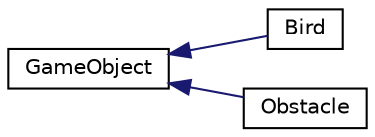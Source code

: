 digraph "Graphical Class Hierarchy"
{
 // LATEX_PDF_SIZE
  edge [fontname="Helvetica",fontsize="10",labelfontname="Helvetica",labelfontsize="10"];
  node [fontname="Helvetica",fontsize="10",shape=record];
  rankdir="LR";
  Node0 [label="GameObject",height=0.2,width=0.4,color="black", fillcolor="white", style="filled",URL="$classGameObject.html",tooltip=" "];
  Node0 -> Node1 [dir="back",color="midnightblue",fontsize="10",style="solid",fontname="Helvetica"];
  Node1 [label="Bird",height=0.2,width=0.4,color="black", fillcolor="white", style="filled",URL="$classBird.html",tooltip=" "];
  Node0 -> Node2 [dir="back",color="midnightblue",fontsize="10",style="solid",fontname="Helvetica"];
  Node2 [label="Obstacle",height=0.2,width=0.4,color="black", fillcolor="white", style="filled",URL="$classObstacle.html",tooltip=" "];
}
